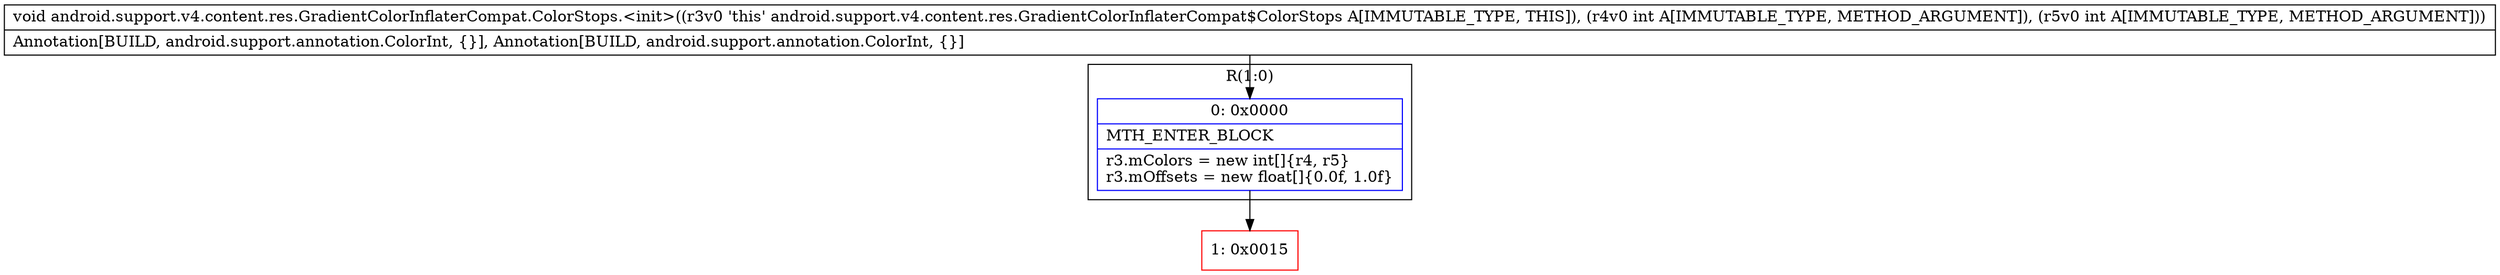 digraph "CFG forandroid.support.v4.content.res.GradientColorInflaterCompat.ColorStops.\<init\>(II)V" {
subgraph cluster_Region_1080915806 {
label = "R(1:0)";
node [shape=record,color=blue];
Node_0 [shape=record,label="{0\:\ 0x0000|MTH_ENTER_BLOCK\l|r3.mColors = new int[]\{r4, r5\}\lr3.mOffsets = new float[]\{0.0f, 1.0f\}\l}"];
}
Node_1 [shape=record,color=red,label="{1\:\ 0x0015}"];
MethodNode[shape=record,label="{void android.support.v4.content.res.GradientColorInflaterCompat.ColorStops.\<init\>((r3v0 'this' android.support.v4.content.res.GradientColorInflaterCompat$ColorStops A[IMMUTABLE_TYPE, THIS]), (r4v0 int A[IMMUTABLE_TYPE, METHOD_ARGUMENT]), (r5v0 int A[IMMUTABLE_TYPE, METHOD_ARGUMENT]))  | Annotation[BUILD, android.support.annotation.ColorInt, \{\}], Annotation[BUILD, android.support.annotation.ColorInt, \{\}]\l}"];
MethodNode -> Node_0;
Node_0 -> Node_1;
}

